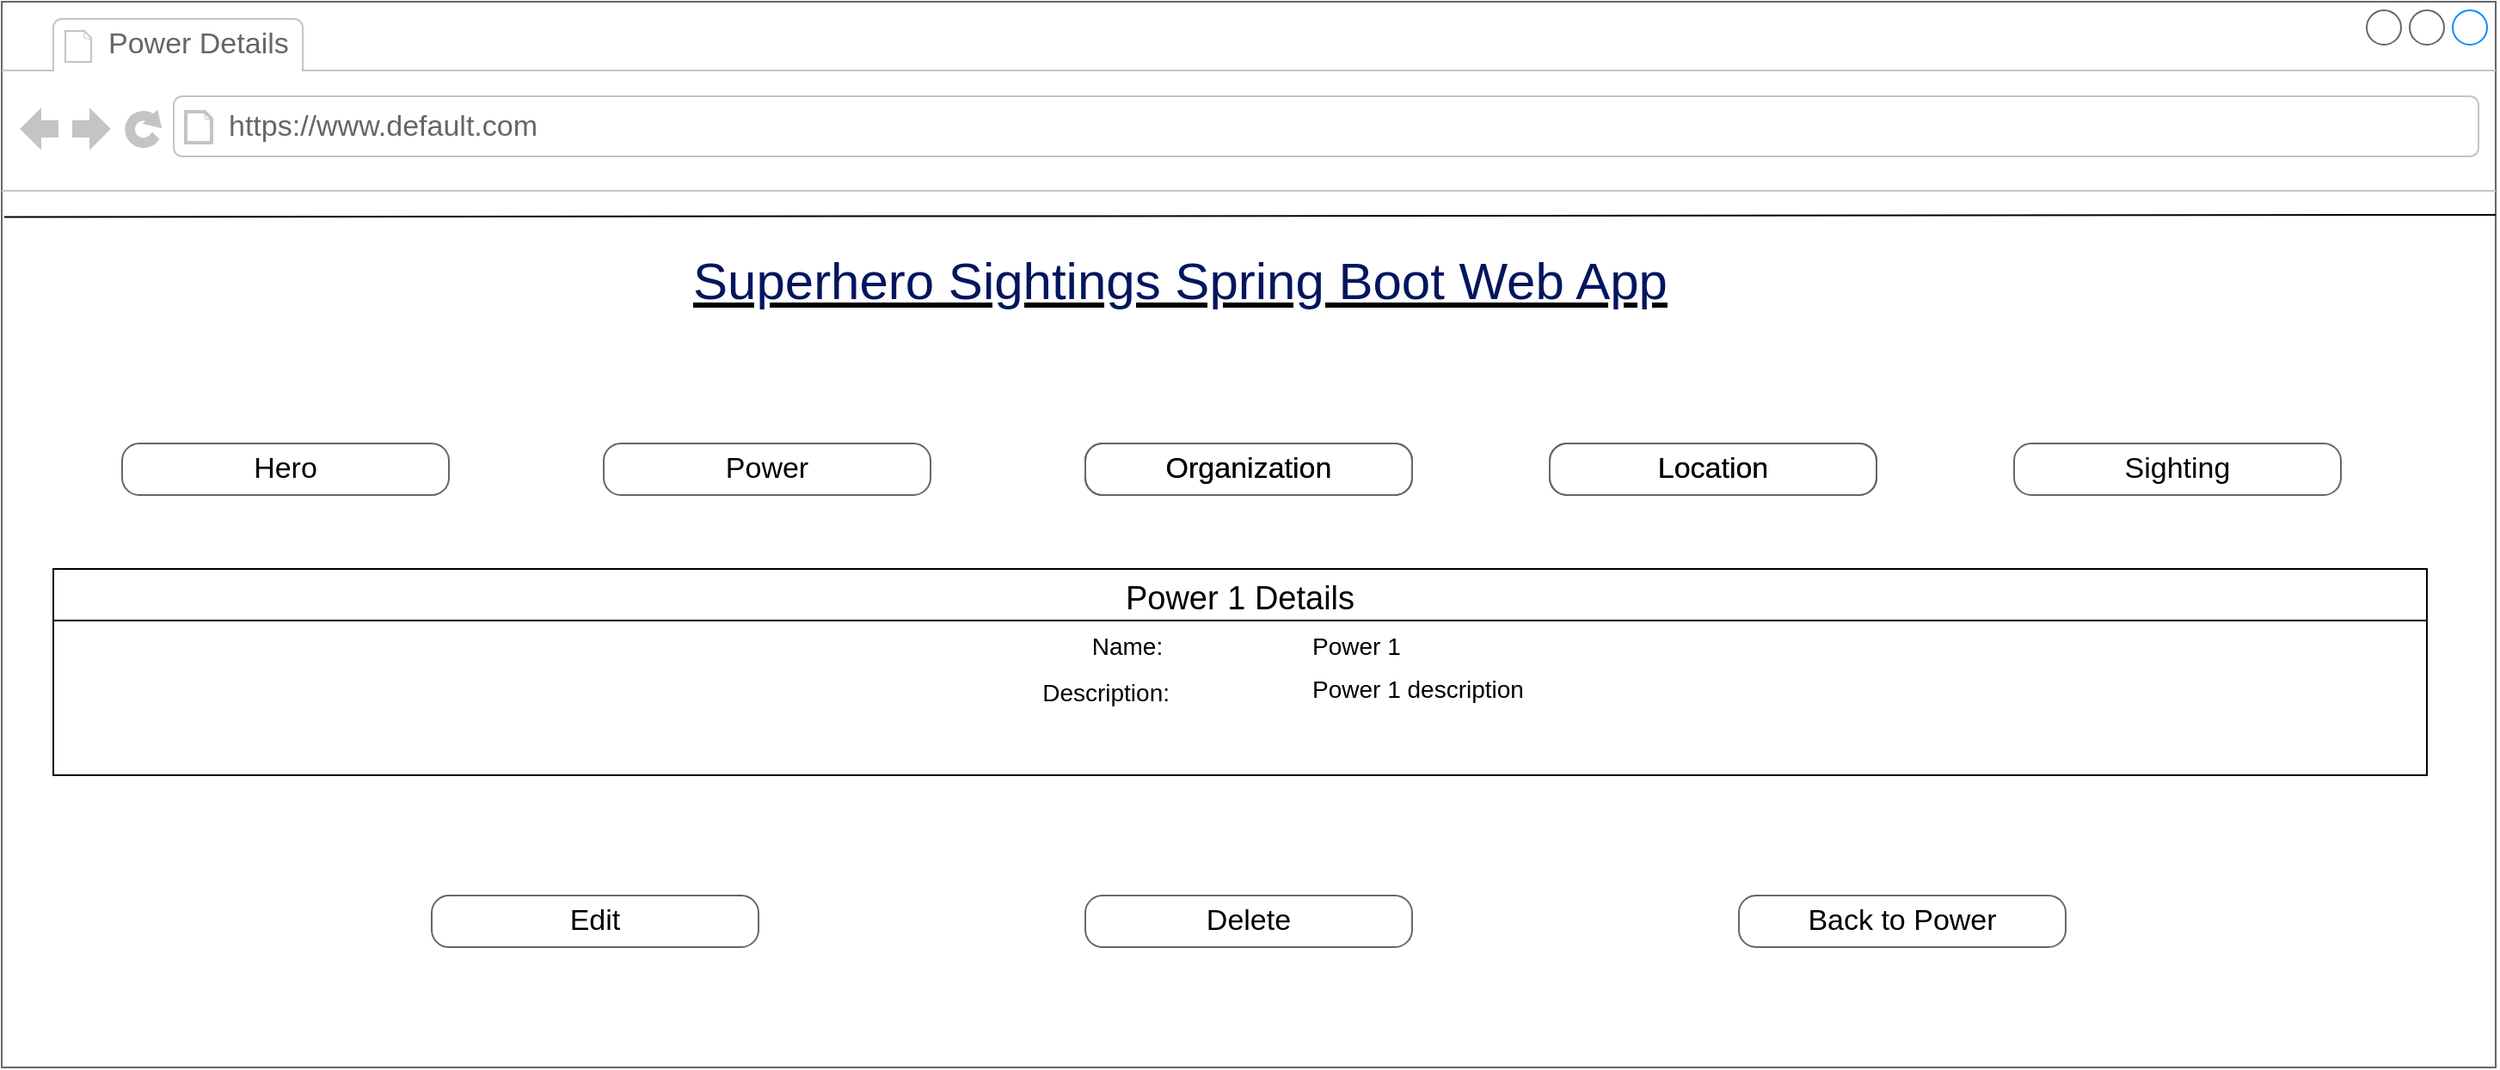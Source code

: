<mxfile version="20.5.1" type="device"><diagram name="Page-1" id="2cc2dc42-3aac-f2a9-1cec-7a8b7cbee084"><mxGraphModel dx="1077" dy="528" grid="1" gridSize="10" guides="1" tooltips="1" connect="1" arrows="1" fold="1" page="1" pageScale="1" pageWidth="1100" pageHeight="850" background="none" math="0" shadow="0"><root><mxCell id="0"/><mxCell id="1" parent="0"/><mxCell id="7026571954dc6520-1" value="" style="strokeWidth=1;shadow=0;dashed=0;align=left;html=1;shape=mxgraph.mockup.containers.browserWindow;rSize=0;strokeColor=#666666;mainText=,;recursiveResize=0;rounded=0;labelBackgroundColor=none;fontFamily=Verdana;fontSize=12" parent="1" vertex="1"><mxGeometry x="250" y="10" width="1450" height="620" as="geometry"/></mxCell><mxCell id="7026571954dc6520-2" value="Power Details&amp;nbsp;" style="strokeWidth=1;shadow=0;dashed=0;align=center;html=1;shape=mxgraph.mockup.containers.anchor;fontSize=17;fontColor=#666666;align=left;" parent="7026571954dc6520-1" vertex="1"><mxGeometry x="60" y="12" width="150" height="26" as="geometry"/></mxCell><mxCell id="7026571954dc6520-3" value="https://www.default.com" style="strokeWidth=1;shadow=0;dashed=0;align=center;html=1;shape=mxgraph.mockup.containers.anchor;rSize=0;fontSize=17;fontColor=#666666;align=left;" parent="7026571954dc6520-1" vertex="1"><mxGeometry x="130" y="60" width="250" height="26" as="geometry"/></mxCell><mxCell id="7026571954dc6520-4" value="&lt;h2 style=&quot;box-sizing: border-box; margin-top: 0px; margin-bottom: 0.5rem; font-weight: 300; line-height: 1.2; font-size: 1.875rem; font-family: Arial, Helvetica, sans-serif; color: rgb(2, 21, 94); padding-top: 12px; padding-bottom: 0px; background-color: rgb(255, 255, 255);&quot; id=&quot;yui_3_17_2_1_1667340755161_39&quot;&gt;Superhero Sightings Spring Boot Web App&lt;/h2&gt;" style="text;html=1;points=[];align=left;verticalAlign=top;spacingTop=-4;fontSize=30;fontFamily=Verdana;fontStyle=4" parent="7026571954dc6520-1" vertex="1"><mxGeometry x="400" y="130" width="590" height="50" as="geometry"/></mxCell><mxCell id="jvbijX7r-PZZ7w1VG2m_-4" value="" style="group" parent="7026571954dc6520-1" vertex="1" connectable="0"><mxGeometry x="70" y="257" width="1020" height="30" as="geometry"/></mxCell><mxCell id="7026571954dc6520-18" value="Hero" style="strokeWidth=1;shadow=0;dashed=0;align=center;html=1;shape=mxgraph.mockup.buttons.button;strokeColor=#666666;mainText=;buttonStyle=round;fontSize=17;fontStyle=0;fillColor=none;whiteSpace=wrap;rounded=0;labelBackgroundColor=none;" parent="jvbijX7r-PZZ7w1VG2m_-4" vertex="1"><mxGeometry width="190" height="30" as="geometry"/></mxCell><mxCell id="7026571954dc6520-19" value="Power" style="strokeWidth=1;shadow=0;dashed=0;align=center;html=1;shape=mxgraph.mockup.buttons.button;strokeColor=#666666;mainText=;buttonStyle=round;fontSize=17;fontStyle=0;fillColor=none;whiteSpace=wrap;rounded=0;labelBackgroundColor=none;" parent="jvbijX7r-PZZ7w1VG2m_-4" vertex="1"><mxGeometry x="280" width="190" height="30" as="geometry"/></mxCell><mxCell id="jvbijX7r-PZZ7w1VG2m_-1" value="Organization" style="strokeWidth=1;shadow=0;dashed=0;align=center;html=1;shape=mxgraph.mockup.buttons.button;strokeColor=#666666;mainText=;buttonStyle=round;fontSize=17;fontStyle=0;fillColor=none;whiteSpace=wrap;rounded=0;labelBackgroundColor=none;" parent="jvbijX7r-PZZ7w1VG2m_-4" vertex="1"><mxGeometry x="560" width="190" height="30" as="geometry"/></mxCell><mxCell id="jvbijX7r-PZZ7w1VG2m_-2" value="Location" style="strokeWidth=1;shadow=0;dashed=0;align=center;html=1;shape=mxgraph.mockup.buttons.button;strokeColor=#666666;mainText=;buttonStyle=round;fontSize=17;fontStyle=0;fillColor=none;whiteSpace=wrap;rounded=0;labelBackgroundColor=none;" parent="jvbijX7r-PZZ7w1VG2m_-4" vertex="1"><mxGeometry x="830" width="190" height="30" as="geometry"/></mxCell><mxCell id="jvbijX7r-PZZ7w1VG2m_-3" value="Sighting" style="strokeWidth=1;shadow=0;dashed=0;align=center;html=1;shape=mxgraph.mockup.buttons.button;strokeColor=#666666;mainText=;buttonStyle=round;fontSize=17;fontStyle=0;fillColor=none;whiteSpace=wrap;rounded=0;labelBackgroundColor=none;" parent="7026571954dc6520-1" vertex="1"><mxGeometry x="1170" y="257" width="190" height="30" as="geometry"/></mxCell><mxCell id="jvbijX7r-PZZ7w1VG2m_-9" value="Power 1 Details" style="swimlane;fontStyle=0;childLayout=stackLayout;horizontal=1;startSize=30;horizontalStack=0;resizeParent=1;resizeParentMax=0;resizeLast=0;collapsible=1;marginBottom=0;fontSize=19;align=center;" parent="7026571954dc6520-1" vertex="1"><mxGeometry x="30" y="330" width="1380" height="120" as="geometry"/></mxCell><mxCell id="jvbijX7r-PZZ7w1VG2m_-71" value="Back to Power" style="strokeWidth=1;shadow=0;dashed=0;align=center;html=1;shape=mxgraph.mockup.buttons.button;strokeColor=#666666;mainText=;buttonStyle=round;fontSize=17;fontStyle=0;fillColor=none;whiteSpace=wrap;rounded=0;labelBackgroundColor=none;" parent="7026571954dc6520-1" vertex="1"><mxGeometry x="1010" y="520" width="190" height="30" as="geometry"/></mxCell><mxCell id="jvbijX7r-PZZ7w1VG2m_-80" value="Power 1 description" style="text;html=1;strokeColor=none;fillColor=none;align=left;verticalAlign=middle;whiteSpace=wrap;rounded=0;fontSize=14;fontStyle=0" parent="7026571954dc6520-1" vertex="1"><mxGeometry x="760" y="385" width="430" height="30" as="geometry"/></mxCell><mxCell id="whRv7u4-3vXumY-xxJ-N-16" value="Delete" style="strokeWidth=1;shadow=0;dashed=0;align=center;html=1;shape=mxgraph.mockup.buttons.button;strokeColor=#666666;mainText=;buttonStyle=round;fontSize=17;fontStyle=0;fillColor=none;whiteSpace=wrap;rounded=0;labelBackgroundColor=none;" parent="7026571954dc6520-1" vertex="1"><mxGeometry x="630" y="520" width="190" height="30" as="geometry"/></mxCell><mxCell id="whRv7u4-3vXumY-xxJ-N-17" value="Edit" style="strokeWidth=1;shadow=0;dashed=0;align=center;html=1;shape=mxgraph.mockup.buttons.button;strokeColor=#666666;mainText=;buttonStyle=round;fontSize=17;fontStyle=0;fillColor=none;whiteSpace=wrap;rounded=0;labelBackgroundColor=none;" parent="7026571954dc6520-1" vertex="1"><mxGeometry x="250" y="520" width="190" height="30" as="geometry"/></mxCell><mxCell id="whRv7u4-3vXumY-xxJ-N-18" value="Organization" style="strokeWidth=1;shadow=0;dashed=0;align=center;html=1;shape=mxgraph.mockup.buttons.button;strokeColor=#666666;mainText=;buttonStyle=round;fontSize=17;fontStyle=0;fillColor=none;whiteSpace=wrap;rounded=0;labelBackgroundColor=none;" parent="7026571954dc6520-1" vertex="1"><mxGeometry x="630" y="257" width="190" height="30" as="geometry"/></mxCell><mxCell id="whRv7u4-3vXumY-xxJ-N-19" value="Location" style="strokeWidth=1;shadow=0;dashed=0;align=center;html=1;shape=mxgraph.mockup.buttons.button;strokeColor=#666666;mainText=;buttonStyle=round;fontSize=17;fontStyle=0;fillColor=none;whiteSpace=wrap;rounded=0;labelBackgroundColor=none;" parent="7026571954dc6520-1" vertex="1"><mxGeometry x="900" y="257" width="190" height="30" as="geometry"/></mxCell><mxCell id="jvbijX7r-PZZ7w1VG2m_-5" value="" style="endArrow=none;html=1;rounded=0;exitX=0.001;exitY=0.202;exitDx=0;exitDy=0;exitPerimeter=0;entryX=1;entryY=0.2;entryDx=0;entryDy=0;entryPerimeter=0;" parent="1" source="7026571954dc6520-1" target="7026571954dc6520-1" edge="1"><mxGeometry width="50" height="50" relative="1" as="geometry"><mxPoint x="730" y="300" as="sourcePoint"/><mxPoint x="1640" y="312" as="targetPoint"/></mxGeometry></mxCell><mxCell id="jvbijX7r-PZZ7w1VG2m_-19" value="Power 1" style="text;html=1;strokeColor=none;fillColor=none;align=left;verticalAlign=middle;whiteSpace=wrap;rounded=0;fontSize=14;fontStyle=0" parent="1" vertex="1"><mxGeometry x="1010" y="370" width="430" height="30" as="geometry"/></mxCell><mxCell id="jvbijX7r-PZZ7w1VG2m_-21" value="Name:&amp;nbsp;" style="text;html=1;strokeColor=none;fillColor=none;align=right;verticalAlign=middle;whiteSpace=wrap;rounded=0;fontSize=14;fontStyle=0" parent="1" vertex="1"><mxGeometry x="521" y="370" width="410" height="30" as="geometry"/></mxCell><mxCell id="whRv7u4-3vXumY-xxJ-N-5" value="Description:" style="text;html=1;strokeColor=none;fillColor=none;align=right;verticalAlign=middle;whiteSpace=wrap;rounded=0;fontSize=14;fontStyle=0" parent="1" vertex="1"><mxGeometry x="521" y="397" width="410" height="30" as="geometry"/></mxCell></root></mxGraphModel></diagram></mxfile>